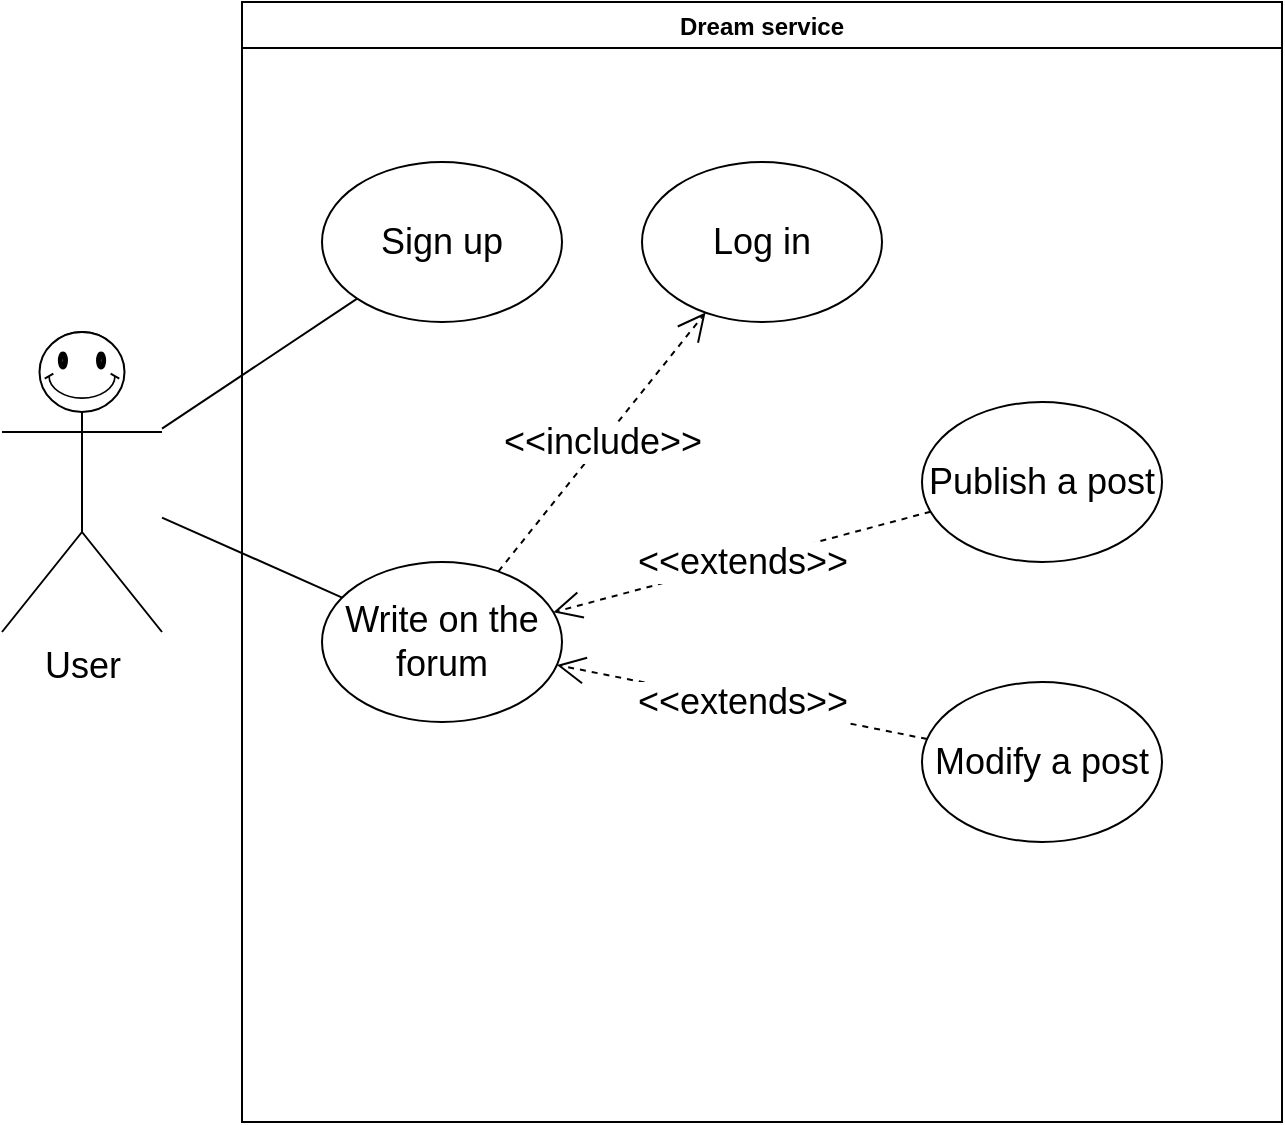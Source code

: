 <mxfile version="15.8.4" type="device" pages="4"><diagram id="XfYy83Z87ntZW18wI58Q" name="User"><mxGraphModel dx="1662" dy="865" grid="1" gridSize="10" guides="1" tooltips="1" connect="1" arrows="1" fold="1" page="1" pageScale="1" pageWidth="827" pageHeight="1169" math="0" shadow="0"><root><mxCell id="0"/><mxCell id="1" parent="0"/><mxCell id="xO6xsQKZgC9jTwOUbPj6-1" value="&lt;font style=&quot;font-size: 18px&quot;&gt;User&lt;/font&gt;" style="shape=umlActor;verticalLabelPosition=bottom;verticalAlign=top;html=1;outlineConnect=0;" parent="1" vertex="1"><mxGeometry x="80" y="285" width="80" height="150" as="geometry"/></mxCell><mxCell id="xO6xsQKZgC9jTwOUbPj6-6" value="Dream service" style="swimlane;" parent="1" vertex="1"><mxGeometry x="200" y="120" width="520" height="560" as="geometry"/></mxCell><mxCell id="xO6xsQKZgC9jTwOUbPj6-9" value="&lt;font style=&quot;font-size: 18px&quot;&gt;Sign up&lt;/font&gt;" style="ellipse;whiteSpace=wrap;html=1;" parent="xO6xsQKZgC9jTwOUbPj6-6" vertex="1"><mxGeometry x="40" y="80" width="120" height="80" as="geometry"/></mxCell><mxCell id="xO6xsQKZgC9jTwOUbPj6-14" value="&lt;font style=&quot;font-size: 18px&quot;&gt;Publish a post&lt;/font&gt;" style="ellipse;whiteSpace=wrap;html=1;" parent="xO6xsQKZgC9jTwOUbPj6-6" vertex="1"><mxGeometry x="340" y="200" width="120" height="80" as="geometry"/></mxCell><mxCell id="xO6xsQKZgC9jTwOUbPj6-15" value="&lt;font style=&quot;font-size: 18px&quot;&gt;Modify a post&lt;/font&gt;" style="ellipse;whiteSpace=wrap;html=1;" parent="xO6xsQKZgC9jTwOUbPj6-6" vertex="1"><mxGeometry x="340" y="340" width="120" height="80" as="geometry"/></mxCell><mxCell id="xO6xsQKZgC9jTwOUbPj6-18" value="&lt;font style=&quot;font-size: 18px&quot;&gt;Log in&lt;/font&gt;" style="ellipse;whiteSpace=wrap;html=1;" parent="xO6xsQKZgC9jTwOUbPj6-6" vertex="1"><mxGeometry x="200" y="80" width="120" height="80" as="geometry"/></mxCell><mxCell id="xO6xsQKZgC9jTwOUbPj6-20" value="&lt;font style=&quot;font-size: 18px&quot;&gt;&amp;lt;&amp;lt;include&amp;gt;&amp;gt;&lt;/font&gt;" style="endArrow=open;endSize=12;dashed=1;html=1;rounded=0;" parent="xO6xsQKZgC9jTwOUbPj6-6" source="HOSujjdtoM3zyyCcUg2x-1" target="xO6xsQKZgC9jTwOUbPj6-18" edge="1"><mxGeometry width="160" relative="1" as="geometry"><mxPoint x="280" y="240" as="sourcePoint"/><mxPoint x="440" y="240" as="targetPoint"/></mxGeometry></mxCell><mxCell id="HOSujjdtoM3zyyCcUg2x-1" value="&lt;font style=&quot;font-size: 18px&quot;&gt;Write on the forum&lt;/font&gt;" style="ellipse;whiteSpace=wrap;html=1;" parent="xO6xsQKZgC9jTwOUbPj6-6" vertex="1"><mxGeometry x="40" y="280" width="120" height="80" as="geometry"/></mxCell><mxCell id="HOSujjdtoM3zyyCcUg2x-5" value="&lt;font style=&quot;font-size: 18px&quot;&gt;&amp;lt;&amp;lt;extends&amp;gt;&amp;gt;&lt;/font&gt;" style="endArrow=open;endSize=12;dashed=1;html=1;rounded=0;" parent="xO6xsQKZgC9jTwOUbPj6-6" source="xO6xsQKZgC9jTwOUbPj6-14" target="HOSujjdtoM3zyyCcUg2x-1" edge="1"><mxGeometry width="160" relative="1" as="geometry"><mxPoint x="240" y="260" as="sourcePoint"/><mxPoint x="400" y="260" as="targetPoint"/></mxGeometry></mxCell><mxCell id="HOSujjdtoM3zyyCcUg2x-8" value="&lt;font style=&quot;font-size: 18px&quot;&gt;&amp;lt;&amp;lt;extends&amp;gt;&amp;gt;&lt;/font&gt;" style="endArrow=open;endSize=12;dashed=1;html=1;rounded=0;" parent="xO6xsQKZgC9jTwOUbPj6-6" source="xO6xsQKZgC9jTwOUbPj6-15" target="HOSujjdtoM3zyyCcUg2x-1" edge="1"><mxGeometry width="160" relative="1" as="geometry"><mxPoint x="258.512" y="270.537" as="sourcePoint"/><mxPoint x="161.45" y="309.42" as="targetPoint"/></mxGeometry></mxCell><mxCell id="xO6xsQKZgC9jTwOUbPj6-11" value="" style="verticalLabelPosition=bottom;verticalAlign=top;html=1;shape=mxgraph.basic.smiley" parent="1" vertex="1"><mxGeometry x="98.75" y="285" width="42.5" height="40" as="geometry"/></mxCell><mxCell id="xO6xsQKZgC9jTwOUbPj6-13" value="" style="endArrow=none;html=1;rounded=0;" parent="1" source="xO6xsQKZgC9jTwOUbPj6-1" target="xO6xsQKZgC9jTwOUbPj6-9" edge="1"><mxGeometry width="50" height="50" relative="1" as="geometry"><mxPoint x="90" y="260" as="sourcePoint"/><mxPoint x="550" y="320" as="targetPoint"/></mxGeometry></mxCell><mxCell id="HOSujjdtoM3zyyCcUg2x-2" value="" style="endArrow=none;html=1;rounded=0;" parent="1" source="xO6xsQKZgC9jTwOUbPj6-1" target="HOSujjdtoM3zyyCcUg2x-1" edge="1"><mxGeometry width="50" height="50" relative="1" as="geometry"><mxPoint x="490" y="410" as="sourcePoint"/><mxPoint x="540" y="360" as="targetPoint"/></mxGeometry></mxCell></root></mxGraphModel></diagram><diagram id="1sKCUlIaXuaoSZuoyIfw" name="Policy Maker"><mxGraphModel dx="1662" dy="2034" grid="1" gridSize="10" guides="1" tooltips="1" connect="1" arrows="1" fold="1" page="1" pageScale="1" pageWidth="827" pageHeight="1169" math="0" shadow="0"><root><mxCell id="E24AT7vsDZ3ZlfPWJbuK-0"/><mxCell id="E24AT7vsDZ3ZlfPWJbuK-1" parent="E24AT7vsDZ3ZlfPWJbuK-0"/><mxCell id="Q3bnPIPJ3GlP8lg3VeQc-13" value="&lt;font style=&quot;font-size: 18px&quot;&gt;Policy Maker&lt;/font&gt;" style="shape=umlActor;verticalLabelPosition=bottom;verticalAlign=top;html=1;outlineConnect=0;" parent="E24AT7vsDZ3ZlfPWJbuK-1" vertex="1"><mxGeometry x="80" y="285" width="80" height="150" as="geometry"/></mxCell><mxCell id="Q3bnPIPJ3GlP8lg3VeQc-14" value="Dream service" style="swimlane;" parent="E24AT7vsDZ3ZlfPWJbuK-1" vertex="1"><mxGeometry x="288.99" y="-40" width="801.01" height="840" as="geometry"/></mxCell><mxCell id="Q3bnPIPJ3GlP8lg3VeQc-15" value="&lt;font style=&quot;font-size: 18px&quot;&gt;Sign up&lt;/font&gt;" style="ellipse;whiteSpace=wrap;html=1;" parent="Q3bnPIPJ3GlP8lg3VeQc-14" vertex="1"><mxGeometry x="81.01" y="60" width="120" height="80" as="geometry"/></mxCell><mxCell id="Q3bnPIPJ3GlP8lg3VeQc-18" value="&lt;font style=&quot;font-size: 18px&quot;&gt;Log in&lt;/font&gt;" style="ellipse;whiteSpace=wrap;html=1;" parent="Q3bnPIPJ3GlP8lg3VeQc-14" vertex="1"><mxGeometry x="81.01" y="380" width="120" height="80" as="geometry"/></mxCell><mxCell id="Q3bnPIPJ3GlP8lg3VeQc-19" value="&lt;font style=&quot;font-size: 18px&quot;&gt;&amp;lt;&amp;lt;include&amp;gt;&amp;gt;&lt;/font&gt;" style="endArrow=open;endSize=12;dashed=1;html=1;rounded=0;" parent="Q3bnPIPJ3GlP8lg3VeQc-14" source="Q3bnPIPJ3GlP8lg3VeQc-20" target="Q3bnPIPJ3GlP8lg3VeQc-18" edge="1"><mxGeometry width="160" relative="1" as="geometry"><mxPoint x="280" y="240" as="sourcePoint"/><mxPoint x="440" y="240" as="targetPoint"/></mxGeometry></mxCell><mxCell id="Q3bnPIPJ3GlP8lg3VeQc-20" value="&lt;font style=&quot;font-size: 18px&quot;&gt;Write on the forum&lt;/font&gt;" style="ellipse;whiteSpace=wrap;html=1;" parent="Q3bnPIPJ3GlP8lg3VeQc-14" vertex="1"><mxGeometry x="81.01" y="220" width="120" height="80" as="geometry"/></mxCell><mxCell id="Q3bnPIPJ3GlP8lg3VeQc-26" value="&lt;font style=&quot;font-size: 18px&quot;&gt;Manage data in the Moderator Area&lt;/font&gt;" style="ellipse;whiteSpace=wrap;html=1;" parent="Q3bnPIPJ3GlP8lg3VeQc-14" vertex="1"><mxGeometry x="245" y="500" width="150" height="110" as="geometry"/></mxCell><mxCell id="Q3bnPIPJ3GlP8lg3VeQc-27" value="&lt;font style=&quot;font-size: 18px&quot;&gt;&amp;lt;&amp;lt;include&amp;gt;&amp;gt;&lt;/font&gt;" style="endArrow=open;endSize=12;dashed=1;html=1;rounded=0;" parent="Q3bnPIPJ3GlP8lg3VeQc-14" source="Q3bnPIPJ3GlP8lg3VeQc-26" target="Q3bnPIPJ3GlP8lg3VeQc-18" edge="1"><mxGeometry width="160" relative="1" as="geometry"><mxPoint x="161.496" y="310.529" as="sourcePoint"/><mxPoint x="258.55" y="349.42" as="targetPoint"/></mxGeometry></mxCell><mxCell id="jXFHlEZwo4jBtHpfVx7I-1" value="&lt;font style=&quot;font-size: 18px&quot;&gt;Manage Deviance in Policy maker reserved area&lt;/font&gt;" style="ellipse;whiteSpace=wrap;html=1;" vertex="1" parent="Q3bnPIPJ3GlP8lg3VeQc-14"><mxGeometry x="58.51" y="660" width="165" height="120" as="geometry"/></mxCell><mxCell id="jXFHlEZwo4jBtHpfVx7I-5" value="&lt;font style=&quot;font-size: 18px&quot;&gt;&amp;lt;&amp;lt;include&amp;gt;&amp;gt;&lt;/font&gt;" style="endArrow=open;endSize=12;dashed=1;html=1;rounded=0;" edge="1" parent="Q3bnPIPJ3GlP8lg3VeQc-14" source="jXFHlEZwo4jBtHpfVx7I-1" target="Q3bnPIPJ3GlP8lg3VeQc-18"><mxGeometry width="160" relative="1" as="geometry"><mxPoint x="178.184" y="506.22" as="sourcePoint"/><mxPoint x="269.531" y="439.532" as="targetPoint"/></mxGeometry></mxCell><mxCell id="Q3bnPIPJ3GlP8lg3VeQc-30" value="&lt;font style=&quot;font-size: 18px&quot;&gt;Approve post in the pending list&lt;/font&gt;" style="ellipse;whiteSpace=wrap;html=1;" parent="Q3bnPIPJ3GlP8lg3VeQc-14" vertex="1"><mxGeometry x="591.01" y="430" width="139" height="100" as="geometry"/></mxCell><mxCell id="Q3bnPIPJ3GlP8lg3VeQc-31" value="&lt;font style=&quot;font-size: 18px&quot;&gt;Decline post in the pending list&lt;/font&gt;" style="ellipse;whiteSpace=wrap;html=1;" parent="Q3bnPIPJ3GlP8lg3VeQc-14" vertex="1"><mxGeometry x="601.01" y="565" width="140" height="100" as="geometry"/></mxCell><mxCell id="jXFHlEZwo4jBtHpfVx7I-3" value="Recalculate Deviance" style="ellipse;whiteSpace=wrap;html=1;fontSize=18;" vertex="1" parent="Q3bnPIPJ3GlP8lg3VeQc-14"><mxGeometry x="522.01" y="720" width="120" height="80" as="geometry"/></mxCell><mxCell id="Q3bnPIPJ3GlP8lg3VeQc-16" value="&lt;font style=&quot;font-size: 18px&quot;&gt;Publish a post&lt;/font&gt;" style="ellipse;whiteSpace=wrap;html=1;" parent="Q3bnPIPJ3GlP8lg3VeQc-14" vertex="1"><mxGeometry x="491.01" y="60" width="120" height="80" as="geometry"/></mxCell><mxCell id="Q3bnPIPJ3GlP8lg3VeQc-17" value="&lt;font style=&quot;font-size: 18px&quot;&gt;Modify a post&lt;/font&gt;" style="ellipse;whiteSpace=wrap;html=1;" parent="Q3bnPIPJ3GlP8lg3VeQc-14" vertex="1"><mxGeometry x="491.01" y="180" width="120" height="80" as="geometry"/></mxCell><mxCell id="Q3bnPIPJ3GlP8lg3VeQc-28" value="&lt;font style=&quot;font-size: 18px&quot;&gt;Publish a discussion&lt;/font&gt;" style="ellipse;whiteSpace=wrap;html=1;" parent="Q3bnPIPJ3GlP8lg3VeQc-14" vertex="1"><mxGeometry x="491.67" y="300" width="120" height="80" as="geometry"/></mxCell><mxCell id="Q3bnPIPJ3GlP8lg3VeQc-32" value="&lt;font style=&quot;font-size: 18px&quot;&gt;&amp;lt;&amp;lt;extends&amp;gt;&amp;gt;&lt;/font&gt;" style="endArrow=open;endSize=12;dashed=1;html=1;rounded=0;" parent="Q3bnPIPJ3GlP8lg3VeQc-14" source="Q3bnPIPJ3GlP8lg3VeQc-30" target="Q3bnPIPJ3GlP8lg3VeQc-26" edge="1"><mxGeometry width="160" relative="1" as="geometry"><mxPoint x="453.149" y="358.598" as="sourcePoint"/><mxPoint x="167.47" y="301.494" as="targetPoint"/></mxGeometry></mxCell><mxCell id="Q3bnPIPJ3GlP8lg3VeQc-33" value="&lt;font style=&quot;font-size: 18px&quot;&gt;&amp;lt;&amp;lt;extends&amp;gt;&amp;gt;&lt;/font&gt;" style="endArrow=open;endSize=12;dashed=1;html=1;rounded=0;" parent="Q3bnPIPJ3GlP8lg3VeQc-14" source="Q3bnPIPJ3GlP8lg3VeQc-31" target="Q3bnPIPJ3GlP8lg3VeQc-26" edge="1"><mxGeometry width="160" relative="1" as="geometry"><mxPoint x="463.149" y="368.598" as="sourcePoint"/><mxPoint x="177.47" y="311.494" as="targetPoint"/></mxGeometry></mxCell><mxCell id="jXFHlEZwo4jBtHpfVx7I-4" value="&lt;font style=&quot;font-size: 18px&quot;&gt;&amp;lt;&amp;lt;extends&amp;gt;&amp;gt;&lt;/font&gt;" style="endArrow=open;endSize=12;dashed=1;html=1;rounded=0;" edge="1" parent="Q3bnPIPJ3GlP8lg3VeQc-14" source="jXFHlEZwo4jBtHpfVx7I-3" target="jXFHlEZwo4jBtHpfVx7I-1"><mxGeometry width="160" relative="1" as="geometry"><mxPoint x="452.339" y="607.182" as="sourcePoint"/><mxPoint x="197.606" y="558.786" as="targetPoint"/></mxGeometry></mxCell><mxCell id="Q3bnPIPJ3GlP8lg3VeQc-21" value="&lt;font style=&quot;font-size: 18px&quot;&gt;&amp;lt;&amp;lt;extends&amp;gt;&amp;gt;&lt;/font&gt;" style="endArrow=open;endSize=12;dashed=1;html=1;rounded=0;" parent="Q3bnPIPJ3GlP8lg3VeQc-14" source="Q3bnPIPJ3GlP8lg3VeQc-16" target="Q3bnPIPJ3GlP8lg3VeQc-20" edge="1"><mxGeometry width="160" relative="1" as="geometry"><mxPoint x="240" y="260" as="sourcePoint"/><mxPoint x="400" y="260" as="targetPoint"/></mxGeometry></mxCell><mxCell id="Q3bnPIPJ3GlP8lg3VeQc-22" value="&lt;font style=&quot;font-size: 18px&quot;&gt;&amp;lt;&amp;lt;extends&amp;gt;&amp;gt;&lt;/font&gt;" style="endArrow=open;endSize=12;dashed=1;html=1;rounded=0;" parent="Q3bnPIPJ3GlP8lg3VeQc-14" source="Q3bnPIPJ3GlP8lg3VeQc-17" target="Q3bnPIPJ3GlP8lg3VeQc-20" edge="1"><mxGeometry width="160" relative="1" as="geometry"><mxPoint x="258.512" y="270.537" as="sourcePoint"/><mxPoint x="161.45" y="309.42" as="targetPoint"/></mxGeometry></mxCell><mxCell id="Q3bnPIPJ3GlP8lg3VeQc-29" value="&lt;font style=&quot;font-size: 18px&quot;&gt;&amp;lt;&amp;lt;extends&amp;gt;&amp;gt;&lt;/font&gt;" style="endArrow=open;endSize=12;dashed=1;html=1;rounded=0;" parent="Q3bnPIPJ3GlP8lg3VeQc-14" source="Q3bnPIPJ3GlP8lg3VeQc-28" target="Q3bnPIPJ3GlP8lg3VeQc-20" edge="1"><mxGeometry width="160" relative="1" as="geometry"><mxPoint x="59.172" y="270.537" as="sourcePoint"/><mxPoint x="159.996" y="394.066" as="targetPoint"/></mxGeometry></mxCell><mxCell id="Q3bnPIPJ3GlP8lg3VeQc-23" value="" style="verticalLabelPosition=bottom;verticalAlign=top;html=1;shape=mxgraph.basic.smiley" parent="E24AT7vsDZ3ZlfPWJbuK-1" vertex="1"><mxGeometry x="98.75" y="285" width="42.5" height="40" as="geometry"/></mxCell><mxCell id="Q3bnPIPJ3GlP8lg3VeQc-24" value="" style="endArrow=none;html=1;rounded=0;" parent="E24AT7vsDZ3ZlfPWJbuK-1" source="Q3bnPIPJ3GlP8lg3VeQc-13" target="Q3bnPIPJ3GlP8lg3VeQc-15" edge="1"><mxGeometry width="50" height="50" relative="1" as="geometry"><mxPoint x="248.99" y="173.333" as="sourcePoint"/><mxPoint x="638.99" y="160" as="targetPoint"/></mxGeometry></mxCell><mxCell id="Q3bnPIPJ3GlP8lg3VeQc-25" value="" style="endArrow=none;html=1;rounded=0;" parent="E24AT7vsDZ3ZlfPWJbuK-1" source="Q3bnPIPJ3GlP8lg3VeQc-13" target="Q3bnPIPJ3GlP8lg3VeQc-20" edge="1"><mxGeometry width="50" height="50" relative="1" as="geometry"><mxPoint x="248.99" y="208.889" as="sourcePoint"/><mxPoint x="628.99" y="200" as="targetPoint"/></mxGeometry></mxCell><mxCell id="jXFHlEZwo4jBtHpfVx7I-0" value="" style="endArrow=none;html=1;rounded=0;" edge="1" parent="E24AT7vsDZ3ZlfPWJbuK-1" source="Q3bnPIPJ3GlP8lg3VeQc-13" target="Q3bnPIPJ3GlP8lg3VeQc-26"><mxGeometry width="50" height="50" relative="1" as="geometry"><mxPoint x="248.99" y="260.513" as="sourcePoint"/><mxPoint x="342.069" y="237.351" as="targetPoint"/></mxGeometry></mxCell><mxCell id="jXFHlEZwo4jBtHpfVx7I-2" value="" style="endArrow=none;html=1;rounded=0;" edge="1" parent="E24AT7vsDZ3ZlfPWJbuK-1" source="Q3bnPIPJ3GlP8lg3VeQc-13" target="jXFHlEZwo4jBtHpfVx7I-1"><mxGeometry width="50" height="50" relative="1" as="geometry"><mxPoint x="239.995" y="275" as="sourcePoint"/><mxPoint x="381.275" y="455.508" as="targetPoint"/></mxGeometry></mxCell></root></mxGraphModel></diagram><diagram id="UrBN3-fB0KAZgvTcz0sp" name="Administrator"><mxGraphModel dx="1662" dy="865" grid="1" gridSize="10" guides="1" tooltips="1" connect="1" arrows="1" fold="1" page="1" pageScale="1" pageWidth="827" pageHeight="1169" math="0" shadow="0"><root><mxCell id="wZBJJMwPJMKbLDoZ2T_V-0"/><mxCell id="wZBJJMwPJMKbLDoZ2T_V-1" parent="wZBJJMwPJMKbLDoZ2T_V-0"/><mxCell id="6D6e3D54UttnJ3uWi18T-0" value="&lt;font style=&quot;font-size: 18px&quot;&gt;Administrator&lt;/font&gt;" style="shape=umlActor;verticalLabelPosition=bottom;verticalAlign=top;html=1;outlineConnect=0;" parent="wZBJJMwPJMKbLDoZ2T_V-1" vertex="1"><mxGeometry x="80" y="285" width="80" height="150" as="geometry"/></mxCell><mxCell id="6D6e3D54UttnJ3uWi18T-1" value="Dream service" style="swimlane;" parent="wZBJJMwPJMKbLDoZ2T_V-1" vertex="1"><mxGeometry x="200" y="120" width="520" height="480" as="geometry"/></mxCell><mxCell id="6D6e3D54UttnJ3uWi18T-3" value="&lt;font style=&quot;font-size: 18px&quot;&gt;Add a new data source&lt;/font&gt;" style="ellipse;whiteSpace=wrap;html=1;" parent="6D6e3D54UttnJ3uWi18T-1" vertex="1"><mxGeometry x="360" y="200" width="120" height="80" as="geometry"/></mxCell><mxCell id="6D6e3D54UttnJ3uWi18T-4" value="&lt;font style=&quot;font-size: 18px&quot;&gt;Remove a data source&lt;/font&gt;" style="ellipse;whiteSpace=wrap;html=1;" parent="6D6e3D54UttnJ3uWi18T-1" vertex="1"><mxGeometry x="360" y="320" width="120" height="80" as="geometry"/></mxCell><mxCell id="6D6e3D54UttnJ3uWi18T-5" value="&lt;font style=&quot;font-size: 18px&quot;&gt;Log in&lt;/font&gt;" style="ellipse;whiteSpace=wrap;html=1;" parent="6D6e3D54UttnJ3uWi18T-1" vertex="1"><mxGeometry x="200" y="80" width="120" height="80" as="geometry"/></mxCell><mxCell id="6D6e3D54UttnJ3uWi18T-6" value="&lt;font style=&quot;font-size: 18px&quot;&gt;&amp;lt;&amp;lt;include&amp;gt;&amp;gt;&lt;/font&gt;" style="endArrow=open;endSize=12;dashed=1;html=1;rounded=0;" parent="6D6e3D54UttnJ3uWi18T-1" source="6D6e3D54UttnJ3uWi18T-7" target="6D6e3D54UttnJ3uWi18T-5" edge="1"><mxGeometry width="160" relative="1" as="geometry"><mxPoint x="280" y="200" as="sourcePoint"/><mxPoint x="440" y="200" as="targetPoint"/></mxGeometry></mxCell><mxCell id="6D6e3D54UttnJ3uWi18T-7" value="&lt;font style=&quot;font-size: 18px&quot;&gt;Manage Data Sources&lt;/font&gt;" style="ellipse;whiteSpace=wrap;html=1;" parent="6D6e3D54UttnJ3uWi18T-1" vertex="1"><mxGeometry x="40" y="200" width="120" height="80" as="geometry"/></mxCell><mxCell id="6D6e3D54UttnJ3uWi18T-8" value="&lt;font style=&quot;font-size: 18px&quot;&gt;&amp;lt;&amp;lt;extends&amp;gt;&amp;gt;&lt;/font&gt;" style="endArrow=open;endSize=12;dashed=1;html=1;rounded=0;" parent="6D6e3D54UttnJ3uWi18T-1" source="6D6e3D54UttnJ3uWi18T-3" target="6D6e3D54UttnJ3uWi18T-7" edge="1"><mxGeometry width="160" relative="1" as="geometry"><mxPoint x="240" y="220" as="sourcePoint"/><mxPoint x="400" y="220" as="targetPoint"/></mxGeometry></mxCell><mxCell id="6D6e3D54UttnJ3uWi18T-9" value="&lt;font style=&quot;font-size: 18px&quot;&gt;&amp;lt;&amp;lt;extends&amp;gt;&amp;gt;&lt;/font&gt;" style="endArrow=open;endSize=12;dashed=1;html=1;rounded=0;" parent="6D6e3D54UttnJ3uWi18T-1" source="6D6e3D54UttnJ3uWi18T-4" target="6D6e3D54UttnJ3uWi18T-7" edge="1"><mxGeometry width="160" relative="1" as="geometry"><mxPoint x="258.512" y="230.537" as="sourcePoint"/><mxPoint x="161.45" y="269.42" as="targetPoint"/></mxGeometry></mxCell><mxCell id="6D6e3D54UttnJ3uWi18T-10" value="" style="verticalLabelPosition=bottom;verticalAlign=top;html=1;shape=mxgraph.basic.smiley" parent="wZBJJMwPJMKbLDoZ2T_V-1" vertex="1"><mxGeometry x="98.75" y="285" width="42.5" height="40" as="geometry"/></mxCell><mxCell id="6D6e3D54UttnJ3uWi18T-12" value="" style="endArrow=none;html=1;rounded=0;" parent="wZBJJMwPJMKbLDoZ2T_V-1" source="6D6e3D54UttnJ3uWi18T-0" target="6D6e3D54UttnJ3uWi18T-7" edge="1"><mxGeometry width="50" height="50" relative="1" as="geometry"><mxPoint x="490" y="410" as="sourcePoint"/><mxPoint x="540" y="360" as="targetPoint"/></mxGeometry></mxCell></root></mxGraphModel></diagram><diagram id="pYuuvONdlbCJ_kU96ClP" name="Visitor"><mxGraphModel dx="1662" dy="865" grid="1" gridSize="10" guides="1" tooltips="1" connect="1" arrows="1" fold="1" page="1" pageScale="1" pageWidth="827" pageHeight="1169" math="0" shadow="0"><root><mxCell id="tc7jjCGDXOTLsgYjApwu-0"/><mxCell id="tc7jjCGDXOTLsgYjApwu-1" parent="tc7jjCGDXOTLsgYjApwu-0"/><mxCell id="8xOTz6hj9CU4Up6EmQuS-0" value="&lt;font style=&quot;font-size: 18px&quot;&gt;Visitor&lt;/font&gt;" style="shape=umlActor;verticalLabelPosition=bottom;verticalAlign=top;html=1;outlineConnect=0;" parent="tc7jjCGDXOTLsgYjApwu-1" vertex="1"><mxGeometry x="80" y="245" width="80" height="150" as="geometry"/></mxCell><mxCell id="8xOTz6hj9CU4Up6EmQuS-1" value="Dream service" style="swimlane;" parent="tc7jjCGDXOTLsgYjApwu-1" vertex="1"><mxGeometry x="200" y="120" width="440" height="460" as="geometry"/></mxCell><mxCell id="8xOTz6hj9CU4Up6EmQuS-3" value="&lt;font style=&quot;font-size: 18px&quot;&gt;Filter the data&lt;/font&gt;" style="ellipse;whiteSpace=wrap;html=1;" parent="8xOTz6hj9CU4Up6EmQuS-1" vertex="1"><mxGeometry x="280" y="80" width="120" height="80" as="geometry"/></mxCell><mxCell id="8xOTz6hj9CU4Up6EmQuS-4" value="&lt;font style=&quot;font-size: 18px&quot;&gt;Download the data&lt;/font&gt;" style="ellipse;whiteSpace=wrap;html=1;" parent="8xOTz6hj9CU4Up6EmQuS-1" vertex="1"><mxGeometry x="280" y="240" width="120" height="80" as="geometry"/></mxCell><mxCell id="8xOTz6hj9CU4Up6EmQuS-7" value="&lt;font style=&quot;font-size: 18px&quot;&gt;Access the data&lt;/font&gt;" style="ellipse;whiteSpace=wrap;html=1;" parent="8xOTz6hj9CU4Up6EmQuS-1" vertex="1"><mxGeometry x="40" y="160" width="120" height="80" as="geometry"/></mxCell><mxCell id="8xOTz6hj9CU4Up6EmQuS-8" value="&lt;font style=&quot;font-size: 18px&quot;&gt;&amp;lt;&amp;lt;extends&amp;gt;&amp;gt;&lt;/font&gt;" style="endArrow=open;endSize=12;dashed=1;html=1;rounded=0;" parent="8xOTz6hj9CU4Up6EmQuS-1" source="8xOTz6hj9CU4Up6EmQuS-3" target="8xOTz6hj9CU4Up6EmQuS-7" edge="1"><mxGeometry width="160" relative="1" as="geometry"><mxPoint x="240" y="180" as="sourcePoint"/><mxPoint x="400" y="180" as="targetPoint"/></mxGeometry></mxCell><mxCell id="8xOTz6hj9CU4Up6EmQuS-9" value="&lt;font style=&quot;font-size: 18px&quot;&gt;&amp;lt;&amp;lt;extends&amp;gt;&amp;gt;&lt;/font&gt;" style="endArrow=open;endSize=12;dashed=1;html=1;rounded=0;" parent="8xOTz6hj9CU4Up6EmQuS-1" source="8xOTz6hj9CU4Up6EmQuS-4" target="8xOTz6hj9CU4Up6EmQuS-7" edge="1"><mxGeometry width="160" relative="1" as="geometry"><mxPoint x="258.512" y="190.537" as="sourcePoint"/><mxPoint x="161.45" y="229.42" as="targetPoint"/></mxGeometry></mxCell><mxCell id="UDz_OasoZLmQNBcRqNAS-0" value="&lt;font style=&quot;font-size: 18px&quot;&gt;Navigate the forum&lt;/font&gt;" style="ellipse;whiteSpace=wrap;html=1;" vertex="1" parent="8xOTz6hj9CU4Up6EmQuS-1"><mxGeometry x="40" y="320" width="120" height="80" as="geometry"/></mxCell><mxCell id="8xOTz6hj9CU4Up6EmQuS-10" value="" style="verticalLabelPosition=bottom;verticalAlign=top;html=1;shape=mxgraph.basic.smiley" parent="tc7jjCGDXOTLsgYjApwu-1" vertex="1"><mxGeometry x="98.75" y="245" width="42.5" height="40" as="geometry"/></mxCell><mxCell id="8xOTz6hj9CU4Up6EmQuS-12" value="" style="endArrow=none;html=1;rounded=0;" parent="tc7jjCGDXOTLsgYjApwu-1" source="8xOTz6hj9CU4Up6EmQuS-0" target="8xOTz6hj9CU4Up6EmQuS-7" edge="1"><mxGeometry width="50" height="50" relative="1" as="geometry"><mxPoint x="490" y="370" as="sourcePoint"/><mxPoint x="540" y="320" as="targetPoint"/></mxGeometry></mxCell><mxCell id="UDz_OasoZLmQNBcRqNAS-9" value="" style="endArrow=none;html=1;rounded=0;" edge="1" parent="tc7jjCGDXOTLsgYjApwu-1" source="8xOTz6hj9CU4Up6EmQuS-0" target="UDz_OasoZLmQNBcRqNAS-0"><mxGeometry width="50" height="50" relative="1" as="geometry"><mxPoint x="170" y="330" as="sourcePoint"/><mxPoint x="250" y="330" as="targetPoint"/></mxGeometry></mxCell></root></mxGraphModel></diagram></mxfile>